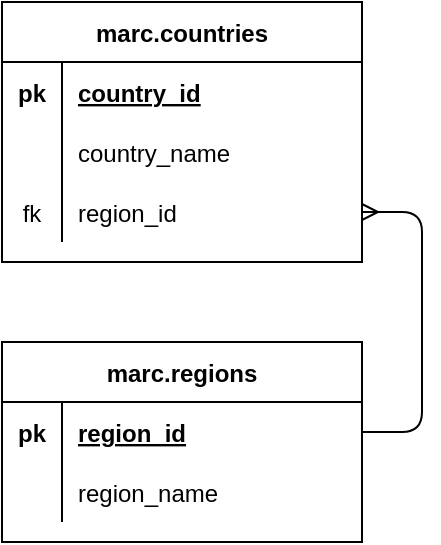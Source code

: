 <mxfile version="13.10.2" type="github">
  <diagram id="ZpVKJlafUMxPQvBSYvlX" name="Page-1">
    <mxGraphModel dx="1422" dy="794" grid="1" gridSize="10" guides="1" tooltips="1" connect="1" arrows="1" fold="1" page="1" pageScale="1" pageWidth="850" pageHeight="1100" math="0" shadow="0">
      <root>
        <mxCell id="0" />
        <mxCell id="1" parent="0" />
        <mxCell id="dgMPQlevAbUmr4scO9Fv-1" value="marc.regions" style="shape=table;startSize=30;container=1;collapsible=1;childLayout=tableLayout;fixedRows=1;rowLines=0;fontStyle=1;align=center;resizeLast=1;" vertex="1" parent="1">
          <mxGeometry x="600" y="560" width="180" height="100" as="geometry" />
        </mxCell>
        <mxCell id="dgMPQlevAbUmr4scO9Fv-2" value="" style="shape=partialRectangle;collapsible=0;dropTarget=0;pointerEvents=0;fillColor=none;top=0;left=0;bottom=1;right=0;points=[[0,0.5],[1,0.5]];portConstraint=eastwest;strokeColor=none;" vertex="1" parent="dgMPQlevAbUmr4scO9Fv-1">
          <mxGeometry y="30" width="180" height="30" as="geometry" />
        </mxCell>
        <mxCell id="dgMPQlevAbUmr4scO9Fv-3" value="pk" style="shape=partialRectangle;connectable=0;fillColor=none;top=0;left=0;bottom=0;right=0;fontStyle=1;overflow=hidden;" vertex="1" parent="dgMPQlevAbUmr4scO9Fv-2">
          <mxGeometry width="30" height="30" as="geometry" />
        </mxCell>
        <mxCell id="dgMPQlevAbUmr4scO9Fv-4" value="region_id" style="shape=partialRectangle;connectable=0;fillColor=none;top=0;left=0;bottom=0;right=0;align=left;spacingLeft=6;fontStyle=5;overflow=hidden;" vertex="1" parent="dgMPQlevAbUmr4scO9Fv-2">
          <mxGeometry x="30" width="150" height="30" as="geometry" />
        </mxCell>
        <mxCell id="dgMPQlevAbUmr4scO9Fv-5" value="" style="shape=partialRectangle;collapsible=0;dropTarget=0;pointerEvents=0;fillColor=none;top=0;left=0;bottom=0;right=0;points=[[0,0.5],[1,0.5]];portConstraint=eastwest;strokeColor=none;" vertex="1" parent="dgMPQlevAbUmr4scO9Fv-1">
          <mxGeometry y="60" width="180" height="30" as="geometry" />
        </mxCell>
        <mxCell id="dgMPQlevAbUmr4scO9Fv-6" value="" style="shape=partialRectangle;connectable=0;fillColor=none;top=0;left=0;bottom=0;right=0;editable=1;overflow=hidden;" vertex="1" parent="dgMPQlevAbUmr4scO9Fv-5">
          <mxGeometry width="30" height="30" as="geometry" />
        </mxCell>
        <mxCell id="dgMPQlevAbUmr4scO9Fv-7" value="region_name" style="shape=partialRectangle;connectable=0;fillColor=none;top=0;left=0;bottom=0;right=0;align=left;spacingLeft=6;overflow=hidden;" vertex="1" parent="dgMPQlevAbUmr4scO9Fv-5">
          <mxGeometry x="30" width="150" height="30" as="geometry" />
        </mxCell>
        <mxCell id="dgMPQlevAbUmr4scO9Fv-14" value="marc.countries" style="shape=table;startSize=30;container=1;collapsible=1;childLayout=tableLayout;fixedRows=1;rowLines=0;fontStyle=1;align=center;resizeLast=1;strokeColor=#000000;" vertex="1" parent="1">
          <mxGeometry x="600" y="390" width="180" height="130" as="geometry" />
        </mxCell>
        <mxCell id="dgMPQlevAbUmr4scO9Fv-15" value="" style="shape=partialRectangle;collapsible=0;dropTarget=0;pointerEvents=0;fillColor=none;top=0;left=0;bottom=1;right=0;points=[[0,0.5],[1,0.5]];portConstraint=eastwest;strokeColor=none;" vertex="1" parent="dgMPQlevAbUmr4scO9Fv-14">
          <mxGeometry y="30" width="180" height="30" as="geometry" />
        </mxCell>
        <mxCell id="dgMPQlevAbUmr4scO9Fv-16" value="pk" style="shape=partialRectangle;connectable=0;fillColor=none;top=0;left=0;bottom=0;right=0;fontStyle=1;overflow=hidden;" vertex="1" parent="dgMPQlevAbUmr4scO9Fv-15">
          <mxGeometry width="30" height="30" as="geometry" />
        </mxCell>
        <mxCell id="dgMPQlevAbUmr4scO9Fv-17" value="country_id" style="shape=partialRectangle;connectable=0;fillColor=none;top=0;left=0;bottom=0;right=0;align=left;spacingLeft=6;fontStyle=5;overflow=hidden;" vertex="1" parent="dgMPQlevAbUmr4scO9Fv-15">
          <mxGeometry x="30" width="150" height="30" as="geometry" />
        </mxCell>
        <mxCell id="dgMPQlevAbUmr4scO9Fv-18" value="" style="shape=partialRectangle;collapsible=0;dropTarget=0;pointerEvents=0;fillColor=none;top=0;left=0;bottom=0;right=0;points=[[0,0.5],[1,0.5]];portConstraint=eastwest;" vertex="1" parent="dgMPQlevAbUmr4scO9Fv-14">
          <mxGeometry y="60" width="180" height="30" as="geometry" />
        </mxCell>
        <mxCell id="dgMPQlevAbUmr4scO9Fv-19" value="" style="shape=partialRectangle;connectable=0;fillColor=none;top=0;left=0;bottom=0;right=0;editable=1;overflow=hidden;" vertex="1" parent="dgMPQlevAbUmr4scO9Fv-18">
          <mxGeometry width="30" height="30" as="geometry" />
        </mxCell>
        <mxCell id="dgMPQlevAbUmr4scO9Fv-20" value="country_name" style="shape=partialRectangle;connectable=0;fillColor=none;top=0;left=0;bottom=0;right=0;align=left;spacingLeft=6;overflow=hidden;" vertex="1" parent="dgMPQlevAbUmr4scO9Fv-18">
          <mxGeometry x="30" width="150" height="30" as="geometry" />
        </mxCell>
        <mxCell id="dgMPQlevAbUmr4scO9Fv-21" value="" style="shape=partialRectangle;collapsible=0;dropTarget=0;pointerEvents=0;fillColor=none;top=0;left=0;bottom=0;right=0;points=[[0,0.5],[1,0.5]];portConstraint=eastwest;" vertex="1" parent="dgMPQlevAbUmr4scO9Fv-14">
          <mxGeometry y="90" width="180" height="30" as="geometry" />
        </mxCell>
        <mxCell id="dgMPQlevAbUmr4scO9Fv-22" value="fk" style="shape=partialRectangle;connectable=0;fillColor=none;top=0;left=0;bottom=0;right=0;editable=1;overflow=hidden;" vertex="1" parent="dgMPQlevAbUmr4scO9Fv-21">
          <mxGeometry width="30" height="30" as="geometry" />
        </mxCell>
        <mxCell id="dgMPQlevAbUmr4scO9Fv-23" value="region_id" style="shape=partialRectangle;connectable=0;fillColor=none;top=0;left=0;bottom=0;right=0;align=left;spacingLeft=6;overflow=hidden;" vertex="1" parent="dgMPQlevAbUmr4scO9Fv-21">
          <mxGeometry x="30" width="150" height="30" as="geometry" />
        </mxCell>
        <mxCell id="dgMPQlevAbUmr4scO9Fv-27" value="" style="edgeStyle=entityRelationEdgeStyle;fontSize=12;html=1;endArrow=ERmany;exitX=1;exitY=0.5;exitDx=0;exitDy=0;entryX=1;entryY=0.5;entryDx=0;entryDy=0;" edge="1" parent="1" source="dgMPQlevAbUmr4scO9Fv-2" target="dgMPQlevAbUmr4scO9Fv-21">
          <mxGeometry width="100" height="100" relative="1" as="geometry">
            <mxPoint x="370" y="460" as="sourcePoint" />
            <mxPoint x="850" y="440" as="targetPoint" />
          </mxGeometry>
        </mxCell>
      </root>
    </mxGraphModel>
  </diagram>
</mxfile>
